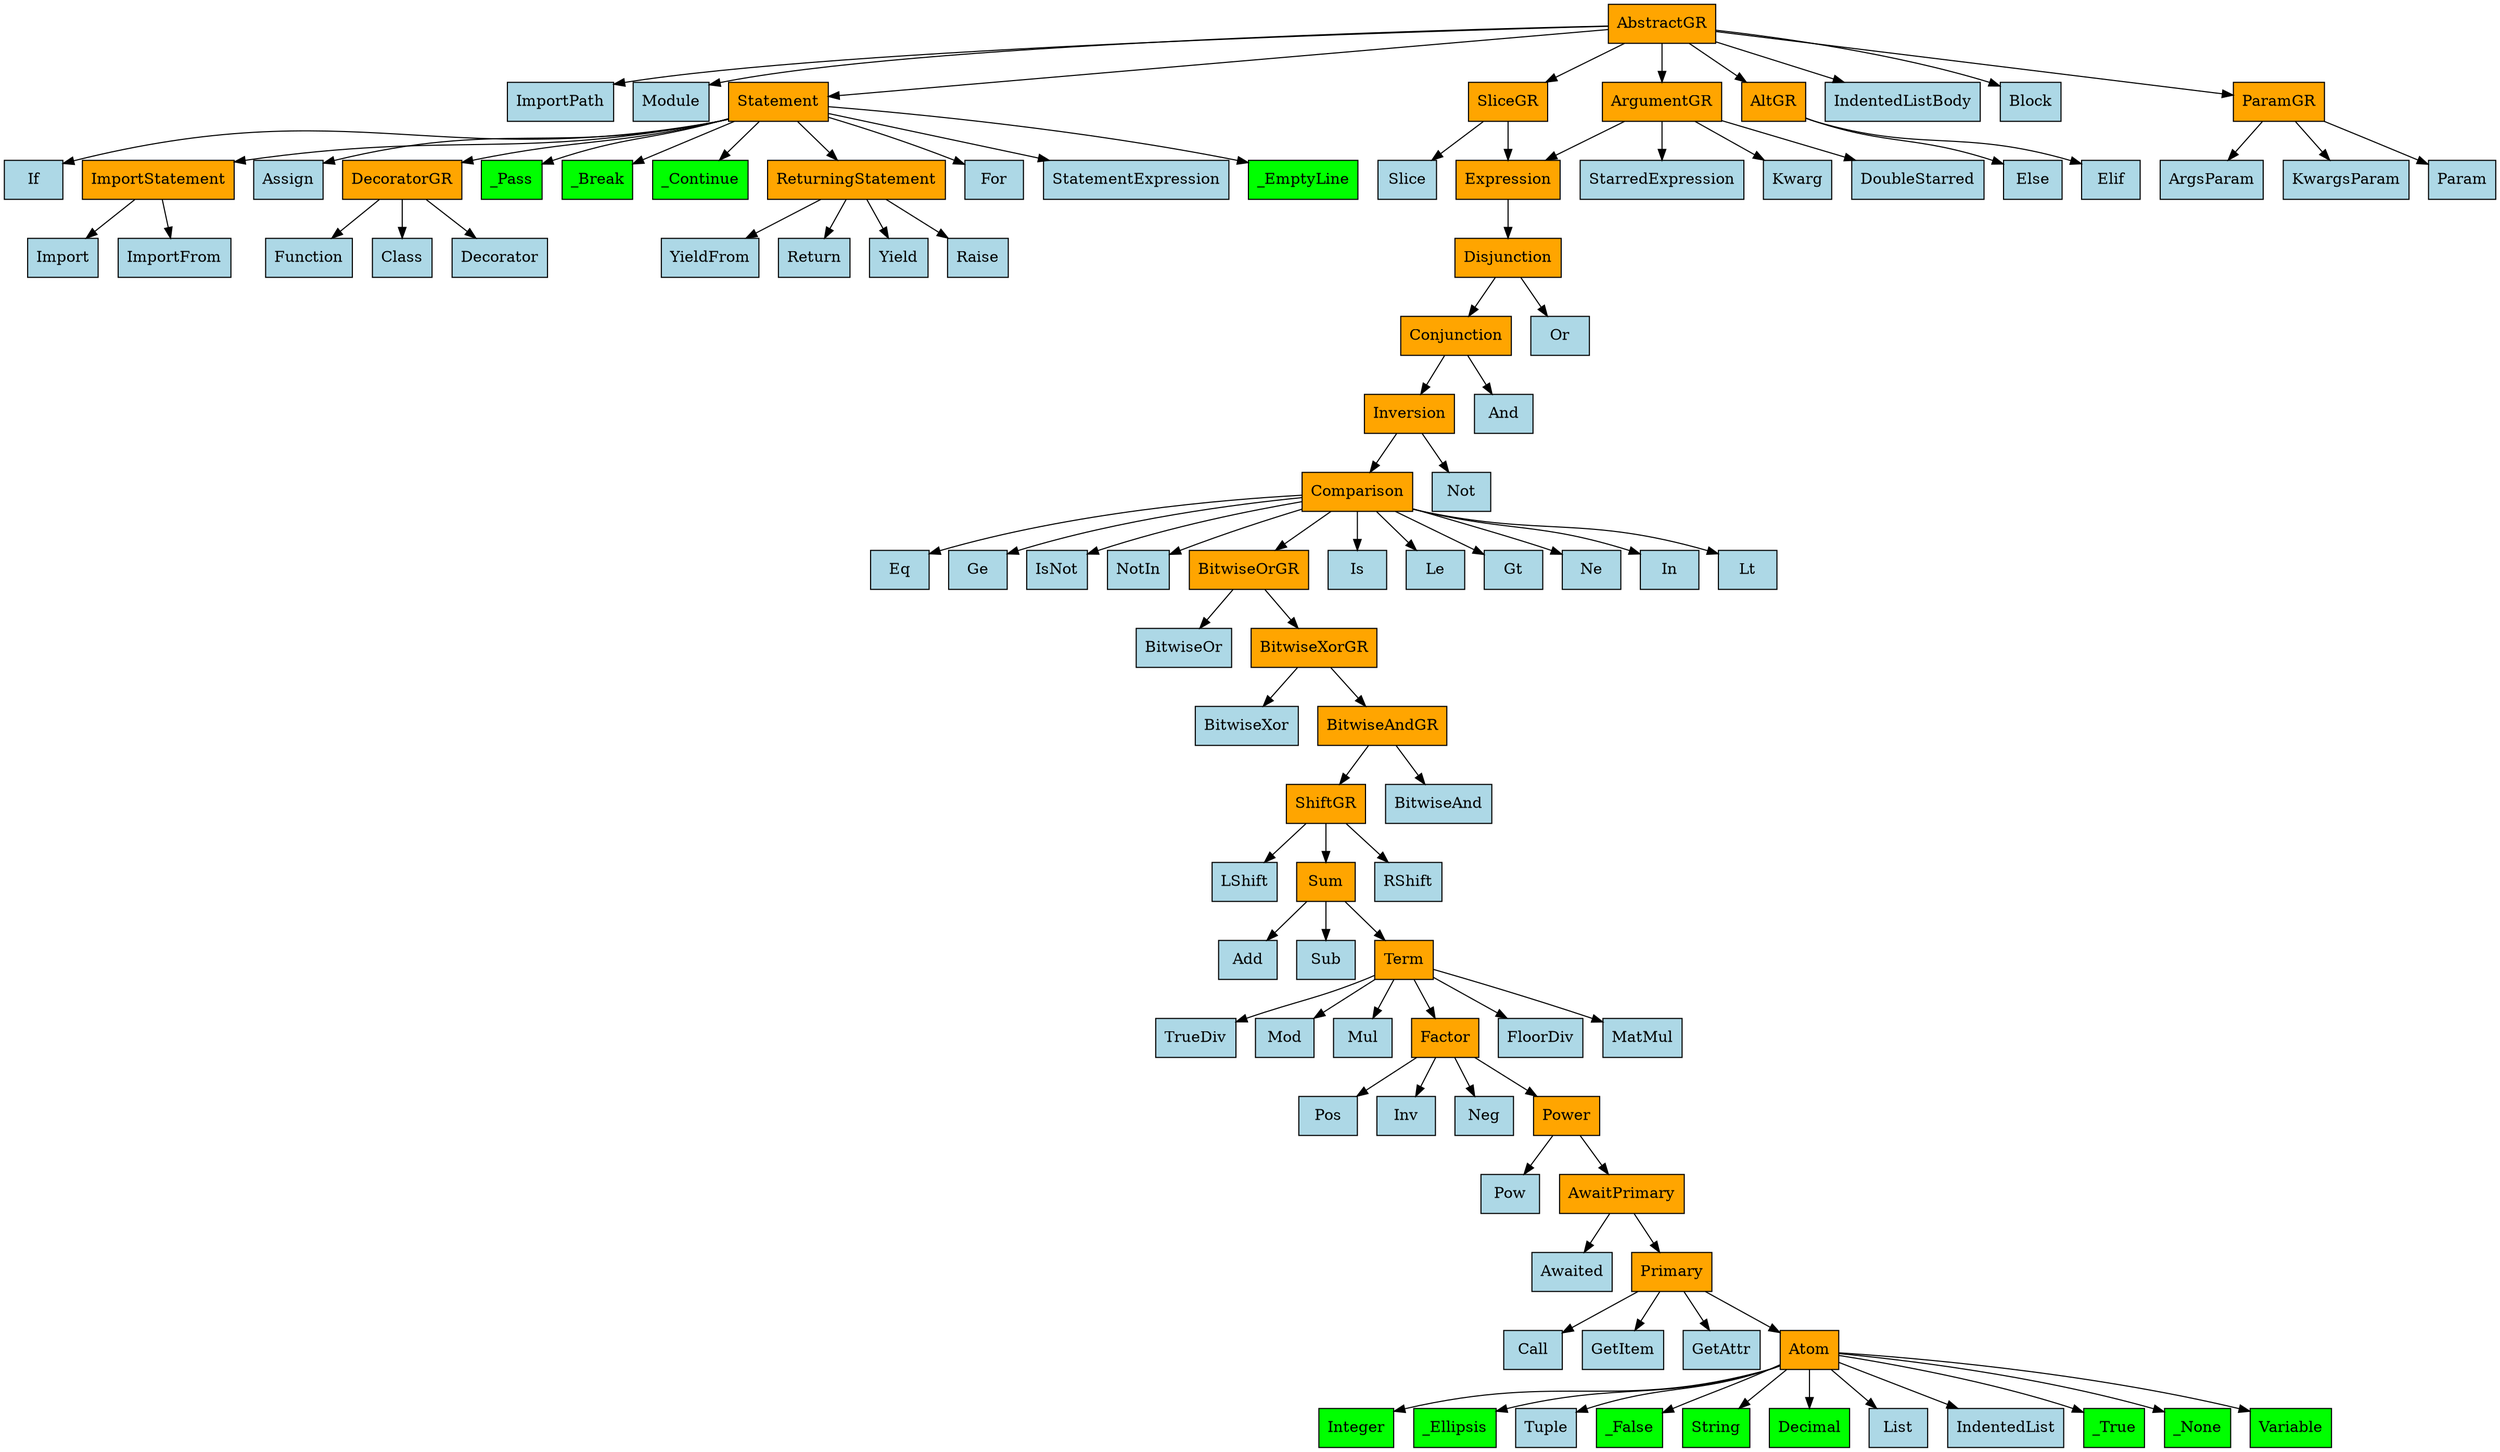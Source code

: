 digraph {
	0 [label=AbstractGR fillcolor=orange shape=rect style=filled]
	1 [label=ImportPath fillcolor=lightblue shape=rect style=filled]
	2 [label=Module fillcolor=lightblue shape=rect style=filled]
	3 [label=Statement fillcolor=orange shape=rect style=filled]
	4 [label=ArgumentGR fillcolor=orange shape=rect style=filled]
	5 [label=AltGR fillcolor=orange shape=rect style=filled]
	6 [label=IndentedListBody fillcolor=lightblue shape=rect style=filled]
	7 [label=Block fillcolor=lightblue shape=rect style=filled]
	8 [label=SliceGR fillcolor=orange shape=rect style=filled]
	9 [label=ParamGR fillcolor=orange shape=rect style=filled]
	10 [label=If fillcolor=lightblue shape=rect style=filled]
	11 [label=ImportStatement fillcolor=orange shape=rect style=filled]
	12 [label=Assign fillcolor=lightblue shape=rect style=filled]
	13 [label=DecoratorGR fillcolor=orange shape=rect style=filled]
	14 [label=_Pass fillcolor=lime shape=rect style=filled]
	15 [label=_Break fillcolor=lime shape=rect style=filled]
	16 [label=_Continue fillcolor=lime shape=rect style=filled]
	17 [label=ReturningStatement fillcolor=orange shape=rect style=filled]
	18 [label=For fillcolor=lightblue shape=rect style=filled]
	19 [label=StatementExpression fillcolor=lightblue shape=rect style=filled]
	20 [label=_EmptyLine fillcolor=lime shape=rect style=filled]
	21 [label=YieldFrom fillcolor=lightblue shape=rect style=filled]
	22 [label=Return fillcolor=lightblue shape=rect style=filled]
	23 [label=Yield fillcolor=lightblue shape=rect style=filled]
	24 [label=Raise fillcolor=lightblue shape=rect style=filled]
	25 [label=Function fillcolor=lightblue shape=rect style=filled]
	26 [label=Class fillcolor=lightblue shape=rect style=filled]
	27 [label=Decorator fillcolor=lightblue shape=rect style=filled]
	28 [label=Import fillcolor=lightblue shape=rect style=filled]
	29 [label=ImportFrom fillcolor=lightblue shape=rect style=filled]
	30 [label=Else fillcolor=lightblue shape=rect style=filled]
	31 [label=Elif fillcolor=lightblue shape=rect style=filled]
	32 [label=ArgsParam fillcolor=lightblue shape=rect style=filled]
	33 [label=KwargsParam fillcolor=lightblue shape=rect style=filled]
	34 [label=Param fillcolor=lightblue shape=rect style=filled]
	35 [label=Slice fillcolor=lightblue shape=rect style=filled]
	36 [label=Expression fillcolor=orange shape=rect style=filled]
	37 [label=Disjunction fillcolor=orange shape=rect style=filled]
	38 [label=Conjunction fillcolor=orange shape=rect style=filled]
	39 [label=Or fillcolor=lightblue shape=rect style=filled]
	40 [label=Inversion fillcolor=orange shape=rect style=filled]
	41 [label=And fillcolor=lightblue shape=rect style=filled]
	42 [label=Comparison fillcolor=orange shape=rect style=filled]
	43 [label=Not fillcolor=lightblue shape=rect style=filled]
	44 [label=Eq fillcolor=lightblue shape=rect style=filled]
	45 [label=Ge fillcolor=lightblue shape=rect style=filled]
	46 [label=IsNot fillcolor=lightblue shape=rect style=filled]
	47 [label=NotIn fillcolor=lightblue shape=rect style=filled]
	48 [label=BitwiseOrGR fillcolor=orange shape=rect style=filled]
	49 [label=Is fillcolor=lightblue shape=rect style=filled]
	50 [label=Le fillcolor=lightblue shape=rect style=filled]
	51 [label=Gt fillcolor=lightblue shape=rect style=filled]
	52 [label=Ne fillcolor=lightblue shape=rect style=filled]
	53 [label=In fillcolor=lightblue shape=rect style=filled]
	54 [label=Lt fillcolor=lightblue shape=rect style=filled]
	55 [label=BitwiseOr fillcolor=lightblue shape=rect style=filled]
	56 [label=BitwiseXorGR fillcolor=orange shape=rect style=filled]
	57 [label=BitwiseXor fillcolor=lightblue shape=rect style=filled]
	58 [label=BitwiseAndGR fillcolor=orange shape=rect style=filled]
	59 [label=ShiftGR fillcolor=orange shape=rect style=filled]
	60 [label=BitwiseAnd fillcolor=lightblue shape=rect style=filled]
	61 [label=LShift fillcolor=lightblue shape=rect style=filled]
	62 [label=Sum fillcolor=orange shape=rect style=filled]
	63 [label=RShift fillcolor=lightblue shape=rect style=filled]
	64 [label=Add fillcolor=lightblue shape=rect style=filled]
	65 [label=Sub fillcolor=lightblue shape=rect style=filled]
	66 [label=Term fillcolor=orange shape=rect style=filled]
	67 [label=TrueDiv fillcolor=lightblue shape=rect style=filled]
	68 [label=Mod fillcolor=lightblue shape=rect style=filled]
	69 [label=Mul fillcolor=lightblue shape=rect style=filled]
	70 [label=Factor fillcolor=orange shape=rect style=filled]
	71 [label=FloorDiv fillcolor=lightblue shape=rect style=filled]
	72 [label=MatMul fillcolor=lightblue shape=rect style=filled]
	73 [label=Pos fillcolor=lightblue shape=rect style=filled]
	74 [label=Inv fillcolor=lightblue shape=rect style=filled]
	75 [label=Neg fillcolor=lightblue shape=rect style=filled]
	76 [label=Power fillcolor=orange shape=rect style=filled]
	77 [label=Pow fillcolor=lightblue shape=rect style=filled]
	78 [label=AwaitPrimary fillcolor=orange shape=rect style=filled]
	79 [label=Awaited fillcolor=lightblue shape=rect style=filled]
	80 [label=Primary fillcolor=orange shape=rect style=filled]
	81 [label=Call fillcolor=lightblue shape=rect style=filled]
	82 [label=GetItem fillcolor=lightblue shape=rect style=filled]
	83 [label=GetAttr fillcolor=lightblue shape=rect style=filled]
	84 [label=Atom fillcolor=orange shape=rect style=filled]
	85 [label=Integer fillcolor=lime shape=rect style=filled]
	86 [label=_Ellipsis fillcolor=lime shape=rect style=filled]
	87 [label=Tuple fillcolor=lightblue shape=rect style=filled]
	88 [label=_False fillcolor=lime shape=rect style=filled]
	89 [label=String fillcolor=lime shape=rect style=filled]
	90 [label=Decimal fillcolor=lime shape=rect style=filled]
	91 [label=List fillcolor=lightblue shape=rect style=filled]
	92 [label=IndentedList fillcolor=lightblue shape=rect style=filled]
	93 [label=_True fillcolor=lime shape=rect style=filled]
	94 [label=_None fillcolor=lime shape=rect style=filled]
	95 [label=Variable fillcolor=lime shape=rect style=filled]
	96 [label=StarredExpression fillcolor=lightblue shape=rect style=filled]
	97 [label=Kwarg fillcolor=lightblue shape=rect style=filled]
	98 [label=DoubleStarred fillcolor=lightblue shape=rect style=filled]
	0 -> 1
	0 -> 2
	0 -> 3
	0 -> 4
	0 -> 5
	0 -> 6
	0 -> 7
	0 -> 8
	0 -> 9
	3 -> 10
	3 -> 11
	3 -> 12
	3 -> 13
	3 -> 14
	3 -> 15
	3 -> 16
	3 -> 17
	3 -> 18
	3 -> 19
	3 -> 20
	17 -> 21
	17 -> 22
	17 -> 23
	17 -> 24
	13 -> 25
	13 -> 26
	13 -> 27
	11 -> 28
	11 -> 29
	5 -> 30
	5 -> 31
	9 -> 32
	9 -> 33
	9 -> 34
	8 -> 35
	8 -> 36
	36 -> 37
	37 -> 38
	37 -> 39
	38 -> 40
	38 -> 41
	40 -> 42
	40 -> 43
	42 -> 44
	42 -> 45
	42 -> 46
	42 -> 47
	42 -> 48
	42 -> 49
	42 -> 50
	42 -> 51
	42 -> 52
	42 -> 53
	42 -> 54
	48 -> 55
	48 -> 56
	56 -> 57
	56 -> 58
	58 -> 59
	58 -> 60
	59 -> 61
	59 -> 62
	59 -> 63
	62 -> 64
	62 -> 65
	62 -> 66
	66 -> 67
	66 -> 68
	66 -> 69
	66 -> 70
	66 -> 71
	66 -> 72
	70 -> 73
	70 -> 74
	70 -> 75
	70 -> 76
	76 -> 77
	76 -> 78
	78 -> 79
	78 -> 80
	80 -> 81
	80 -> 82
	80 -> 83
	80 -> 84
	84 -> 85
	84 -> 86
	84 -> 87
	84 -> 88
	84 -> 89
	84 -> 90
	84 -> 91
	84 -> 92
	84 -> 93
	84 -> 94
	84 -> 95
	4 -> 96
	4 -> 36
	4 -> 97
	4 -> 98
}
